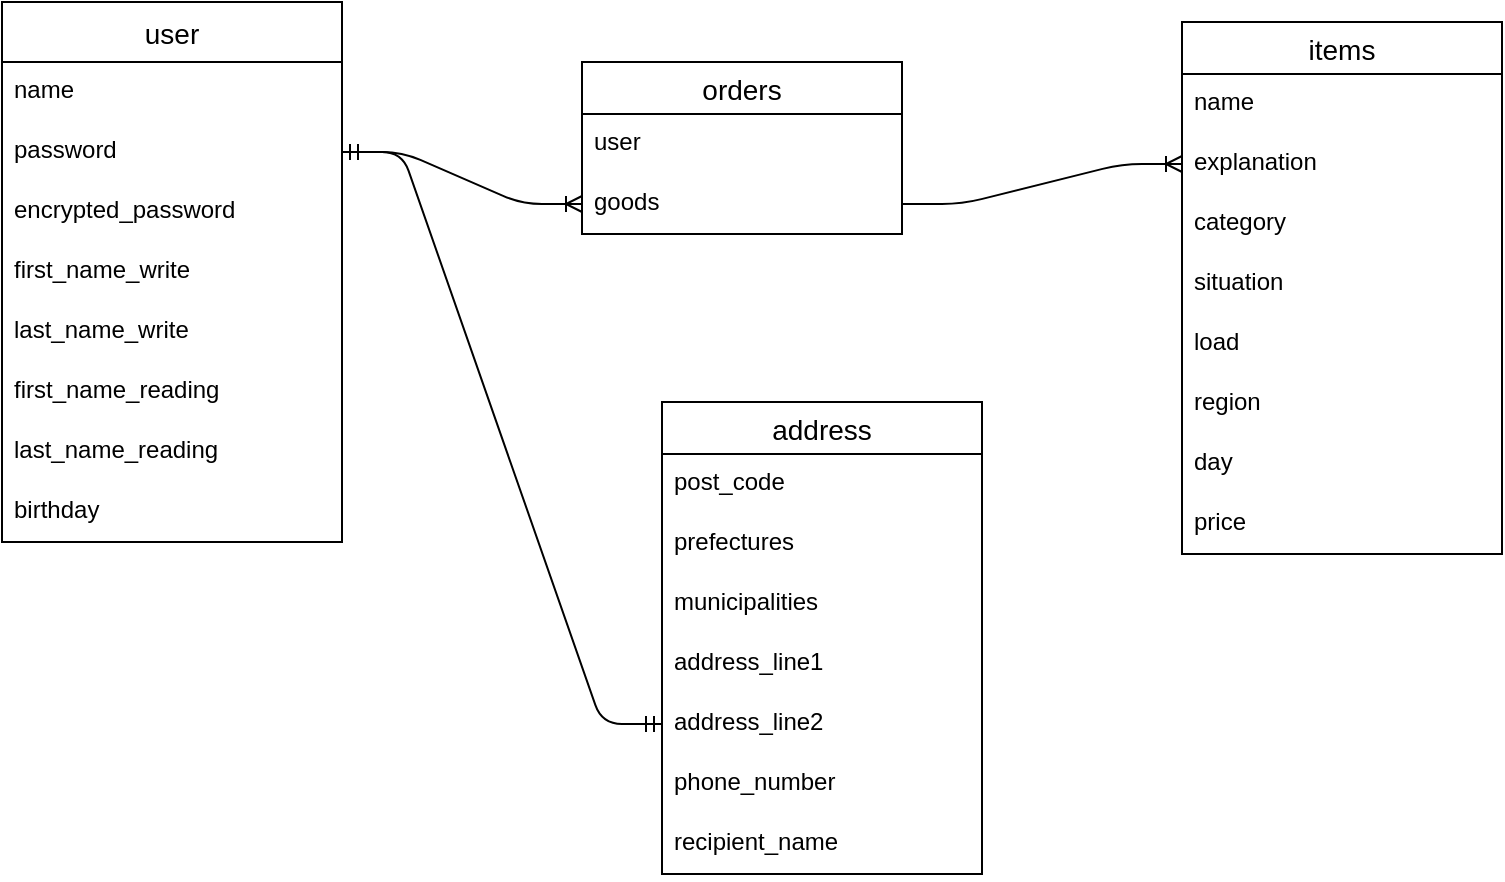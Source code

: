 <mxfile>
    <diagram id="3BfU7XlvlRBZM5sxZwcV" name="ページ1">
        <mxGraphModel dx="441" dy="779" grid="1" gridSize="10" guides="1" tooltips="1" connect="1" arrows="1" fold="1" page="1" pageScale="1" pageWidth="827" pageHeight="1169" math="0" shadow="0">
            <root>
                <mxCell id="0"/>
                <mxCell id="1" parent="0"/>
                <mxCell id="4Lga0W8iNUMcXAk7laAz-13" value="user" style="swimlane;fontStyle=0;childLayout=stackLayout;horizontal=1;startSize=30;horizontalStack=0;resizeParent=1;resizeParentMax=0;resizeLast=0;collapsible=1;marginBottom=0;align=center;fontSize=14;rotation=0;" parent="1" vertex="1">
                    <mxGeometry x="20" y="140" width="170" height="270" as="geometry">
                        <mxRectangle x="120" y="180" width="60" height="30" as="alternateBounds"/>
                    </mxGeometry>
                </mxCell>
                <mxCell id="4Lga0W8iNUMcXAk7laAz-14" value="name" style="text;strokeColor=none;fillColor=none;spacingLeft=4;spacingRight=4;overflow=hidden;rotatable=0;points=[[0,0.5],[1,0.5]];portConstraint=eastwest;fontSize=12;rotation=0;" parent="4Lga0W8iNUMcXAk7laAz-13" vertex="1">
                    <mxGeometry y="30" width="170" height="30" as="geometry"/>
                </mxCell>
                <mxCell id="4Lga0W8iNUMcXAk7laAz-15" value="password" style="text;strokeColor=none;fillColor=none;spacingLeft=4;spacingRight=4;overflow=hidden;rotatable=0;points=[[0,0.5],[1,0.5]];portConstraint=eastwest;fontSize=12;rotation=0;" parent="4Lga0W8iNUMcXAk7laAz-13" vertex="1">
                    <mxGeometry y="60" width="170" height="30" as="geometry"/>
                </mxCell>
                <mxCell id="4Lga0W8iNUMcXAk7laAz-16" value="encrypted_password&#10;" style="text;strokeColor=none;fillColor=none;spacingLeft=4;spacingRight=4;overflow=hidden;rotatable=0;points=[[0,0.5],[1,0.5]];portConstraint=eastwest;fontSize=12;" parent="4Lga0W8iNUMcXAk7laAz-13" vertex="1">
                    <mxGeometry y="90" width="170" height="30" as="geometry"/>
                </mxCell>
                <mxCell id="3" value="first_name_write " style="text;strokeColor=none;fillColor=none;spacingLeft=4;spacingRight=4;overflow=hidden;rotatable=0;points=[[0,0.5],[1,0.5]];portConstraint=eastwest;fontSize=12;" parent="4Lga0W8iNUMcXAk7laAz-13" vertex="1">
                    <mxGeometry y="120" width="170" height="30" as="geometry"/>
                </mxCell>
                <mxCell id="4" value="last_name_write " style="text;strokeColor=none;fillColor=none;spacingLeft=4;spacingRight=4;overflow=hidden;rotatable=0;points=[[0,0.5],[1,0.5]];portConstraint=eastwest;fontSize=12;" parent="4Lga0W8iNUMcXAk7laAz-13" vertex="1">
                    <mxGeometry y="150" width="170" height="30" as="geometry"/>
                </mxCell>
                <mxCell id="5" value="first_name_reading" style="text;strokeColor=none;fillColor=none;spacingLeft=4;spacingRight=4;overflow=hidden;rotatable=0;points=[[0,0.5],[1,0.5]];portConstraint=eastwest;fontSize=12;" parent="4Lga0W8iNUMcXAk7laAz-13" vertex="1">
                    <mxGeometry y="180" width="170" height="30" as="geometry"/>
                </mxCell>
                <mxCell id="6" value="last_name_reading" style="text;strokeColor=none;fillColor=none;spacingLeft=4;spacingRight=4;overflow=hidden;rotatable=0;points=[[0,0.5],[1,0.5]];portConstraint=eastwest;fontSize=12;" parent="4Lga0W8iNUMcXAk7laAz-13" vertex="1">
                    <mxGeometry y="210" width="170" height="30" as="geometry"/>
                </mxCell>
                <mxCell id="7" value="birthday" style="text;strokeColor=none;fillColor=none;spacingLeft=4;spacingRight=4;overflow=hidden;rotatable=0;points=[[0,0.5],[1,0.5]];portConstraint=eastwest;fontSize=12;" parent="4Lga0W8iNUMcXAk7laAz-13" vertex="1">
                    <mxGeometry y="240" width="170" height="30" as="geometry"/>
                </mxCell>
                <mxCell id="4Lga0W8iNUMcXAk7laAz-17" value="items" style="swimlane;fontStyle=0;childLayout=stackLayout;horizontal=1;startSize=26;horizontalStack=0;resizeParent=1;resizeParentMax=0;resizeLast=0;collapsible=1;marginBottom=0;align=center;fontSize=14;" parent="1" vertex="1">
                    <mxGeometry x="610" y="150" width="160" height="266" as="geometry"/>
                </mxCell>
                <mxCell id="4Lga0W8iNUMcXAk7laAz-18" value="name" style="text;strokeColor=none;fillColor=none;spacingLeft=4;spacingRight=4;overflow=hidden;rotatable=0;points=[[0,0.5],[1,0.5]];portConstraint=eastwest;fontSize=12;" parent="4Lga0W8iNUMcXAk7laAz-17" vertex="1">
                    <mxGeometry y="26" width="160" height="30" as="geometry"/>
                </mxCell>
                <mxCell id="4Lga0W8iNUMcXAk7laAz-20" value="explanation  " style="text;strokeColor=none;fillColor=none;spacingLeft=4;spacingRight=4;overflow=hidden;rotatable=0;points=[[0,0.5],[1,0.5]];portConstraint=eastwest;fontSize=12;" parent="4Lga0W8iNUMcXAk7laAz-17" vertex="1">
                    <mxGeometry y="56" width="160" height="30" as="geometry"/>
                </mxCell>
                <mxCell id="12" value="category " style="text;strokeColor=none;fillColor=none;spacingLeft=4;spacingRight=4;overflow=hidden;rotatable=0;points=[[0,0.5],[1,0.5]];portConstraint=eastwest;fontSize=12;" vertex="1" parent="4Lga0W8iNUMcXAk7laAz-17">
                    <mxGeometry y="86" width="160" height="30" as="geometry"/>
                </mxCell>
                <mxCell id="11" value="situation" style="text;strokeColor=none;fillColor=none;spacingLeft=4;spacingRight=4;overflow=hidden;rotatable=0;points=[[0,0.5],[1,0.5]];portConstraint=eastwest;fontSize=12;" vertex="1" parent="4Lga0W8iNUMcXAk7laAz-17">
                    <mxGeometry y="116" width="160" height="30" as="geometry"/>
                </mxCell>
                <mxCell id="13" value="load " style="text;strokeColor=none;fillColor=none;spacingLeft=4;spacingRight=4;overflow=hidden;rotatable=0;points=[[0,0.5],[1,0.5]];portConstraint=eastwest;fontSize=12;" vertex="1" parent="4Lga0W8iNUMcXAk7laAz-17">
                    <mxGeometry y="146" width="160" height="30" as="geometry"/>
                </mxCell>
                <mxCell id="15" value="region  " style="text;strokeColor=none;fillColor=none;spacingLeft=4;spacingRight=4;overflow=hidden;rotatable=0;points=[[0,0.5],[1,0.5]];portConstraint=eastwest;fontSize=12;" vertex="1" parent="4Lga0W8iNUMcXAk7laAz-17">
                    <mxGeometry y="176" width="160" height="30" as="geometry"/>
                </mxCell>
                <mxCell id="14" value="day " style="text;strokeColor=none;fillColor=none;spacingLeft=4;spacingRight=4;overflow=hidden;rotatable=0;points=[[0,0.5],[1,0.5]];portConstraint=eastwest;fontSize=12;" vertex="1" parent="4Lga0W8iNUMcXAk7laAz-17">
                    <mxGeometry y="206" width="160" height="30" as="geometry"/>
                </mxCell>
                <mxCell id="4Lga0W8iNUMcXAk7laAz-21" value="price" style="text;strokeColor=none;fillColor=none;spacingLeft=4;spacingRight=4;overflow=hidden;rotatable=0;points=[[0,0.5],[1,0.5]];portConstraint=eastwest;fontSize=12;" parent="4Lga0W8iNUMcXAk7laAz-17" vertex="1">
                    <mxGeometry y="236" width="160" height="30" as="geometry"/>
                </mxCell>
                <mxCell id="4Lga0W8iNUMcXAk7laAz-23" value="orders" style="swimlane;fontStyle=0;childLayout=stackLayout;horizontal=1;startSize=26;horizontalStack=0;resizeParent=1;resizeParentMax=0;resizeLast=0;collapsible=1;marginBottom=0;align=center;fontSize=14;" parent="1" vertex="1">
                    <mxGeometry x="310" y="170" width="160" height="86" as="geometry"/>
                </mxCell>
                <mxCell id="4Lga0W8iNUMcXAk7laAz-24" value="user" style="text;strokeColor=none;fillColor=none;spacingLeft=4;spacingRight=4;overflow=hidden;rotatable=0;points=[[0,0.5],[1,0.5]];portConstraint=eastwest;fontSize=12;" parent="4Lga0W8iNUMcXAk7laAz-23" vertex="1">
                    <mxGeometry y="26" width="160" height="30" as="geometry"/>
                </mxCell>
                <mxCell id="4Lga0W8iNUMcXAk7laAz-25" value="goods" style="text;strokeColor=none;fillColor=none;spacingLeft=4;spacingRight=4;overflow=hidden;rotatable=0;points=[[0,0.5],[1,0.5]];portConstraint=eastwest;fontSize=12;" parent="4Lga0W8iNUMcXAk7laAz-23" vertex="1">
                    <mxGeometry y="56" width="160" height="30" as="geometry"/>
                </mxCell>
                <mxCell id="4Lga0W8iNUMcXAk7laAz-27" value="address" style="swimlane;fontStyle=0;childLayout=stackLayout;horizontal=1;startSize=26;horizontalStack=0;resizeParent=1;resizeParentMax=0;resizeLast=0;collapsible=1;marginBottom=0;align=center;fontSize=14;" parent="1" vertex="1">
                    <mxGeometry x="350" y="340" width="160" height="236" as="geometry"/>
                </mxCell>
                <mxCell id="4Lga0W8iNUMcXAk7laAz-28" value="post_code" style="text;strokeColor=none;fillColor=none;spacingLeft=4;spacingRight=4;overflow=hidden;rotatable=0;points=[[0,0.5],[1,0.5]];portConstraint=eastwest;fontSize=12;" parent="4Lga0W8iNUMcXAk7laAz-27" vertex="1">
                    <mxGeometry y="26" width="160" height="30" as="geometry"/>
                </mxCell>
                <mxCell id="17" value="prefectures" style="text;strokeColor=none;fillColor=none;spacingLeft=4;spacingRight=4;overflow=hidden;rotatable=0;points=[[0,0.5],[1,0.5]];portConstraint=eastwest;fontSize=12;" vertex="1" parent="4Lga0W8iNUMcXAk7laAz-27">
                    <mxGeometry y="56" width="160" height="30" as="geometry"/>
                </mxCell>
                <mxCell id="16" value="municipalities" style="text;strokeColor=none;fillColor=none;spacingLeft=4;spacingRight=4;overflow=hidden;rotatable=0;points=[[0,0.5],[1,0.5]];portConstraint=eastwest;fontSize=12;" vertex="1" parent="4Lga0W8iNUMcXAk7laAz-27">
                    <mxGeometry y="86" width="160" height="30" as="geometry"/>
                </mxCell>
                <mxCell id="4Lga0W8iNUMcXAk7laAz-29" value="address_line1" style="text;strokeColor=none;fillColor=none;spacingLeft=4;spacingRight=4;overflow=hidden;rotatable=0;points=[[0,0.5],[1,0.5]];portConstraint=eastwest;fontSize=12;" parent="4Lga0W8iNUMcXAk7laAz-27" vertex="1">
                    <mxGeometry y="116" width="160" height="30" as="geometry"/>
                </mxCell>
                <mxCell id="4Lga0W8iNUMcXAk7laAz-30" value="address_line2 " style="text;strokeColor=none;fillColor=none;spacingLeft=4;spacingRight=4;overflow=hidden;rotatable=0;points=[[0,0.5],[1,0.5]];portConstraint=eastwest;fontSize=12;" parent="4Lga0W8iNUMcXAk7laAz-27" vertex="1">
                    <mxGeometry y="146" width="160" height="30" as="geometry"/>
                </mxCell>
                <mxCell id="4Lga0W8iNUMcXAk7laAz-31" value="phone_number " style="text;strokeColor=none;fillColor=none;spacingLeft=4;spacingRight=4;overflow=hidden;rotatable=0;points=[[0,0.5],[1,0.5]];portConstraint=eastwest;fontSize=12;" parent="4Lga0W8iNUMcXAk7laAz-27" vertex="1">
                    <mxGeometry y="176" width="160" height="30" as="geometry"/>
                </mxCell>
                <mxCell id="4Lga0W8iNUMcXAk7laAz-32" value="recipient_name" style="text;strokeColor=none;fillColor=none;spacingLeft=4;spacingRight=4;overflow=hidden;rotatable=0;points=[[0,0.5],[1,0.5]];portConstraint=eastwest;fontSize=12;" parent="4Lga0W8iNUMcXAk7laAz-27" vertex="1">
                    <mxGeometry y="206" width="160" height="30" as="geometry"/>
                </mxCell>
                <mxCell id="4Lga0W8iNUMcXAk7laAz-38" value="" style="edgeStyle=entityRelationEdgeStyle;fontSize=12;html=1;endArrow=ERoneToMany;exitX=1;exitY=0.5;exitDx=0;exitDy=0;entryX=0;entryY=0.5;entryDx=0;entryDy=0;" parent="1" source="4Lga0W8iNUMcXAk7laAz-15" target="4Lga0W8iNUMcXAk7laAz-25" edge="1">
                    <mxGeometry width="100" height="100" relative="1" as="geometry">
                        <mxPoint x="475" y="257.5" as="sourcePoint"/>
                        <mxPoint x="260" y="280" as="targetPoint"/>
                    </mxGeometry>
                </mxCell>
                <mxCell id="9" value="" style="edgeStyle=entityRelationEdgeStyle;fontSize=12;html=1;endArrow=ERmandOne;startArrow=ERmandOne;exitX=1;exitY=0.5;exitDx=0;exitDy=0;entryX=0;entryY=0.5;entryDx=0;entryDy=0;" parent="1" source="4Lga0W8iNUMcXAk7laAz-15" target="4Lga0W8iNUMcXAk7laAz-30" edge="1">
                    <mxGeometry width="100" height="100" relative="1" as="geometry">
                        <mxPoint x="250" y="570" as="sourcePoint"/>
                        <mxPoint x="350" y="470" as="targetPoint"/>
                    </mxGeometry>
                </mxCell>
                <mxCell id="10" value="" style="edgeStyle=entityRelationEdgeStyle;fontSize=12;html=1;endArrow=ERoneToMany;exitX=1;exitY=0.5;exitDx=0;exitDy=0;entryX=0;entryY=0.5;entryDx=0;entryDy=0;" parent="1" source="4Lga0W8iNUMcXAk7laAz-25" target="4Lga0W8iNUMcXAk7laAz-20" edge="1">
                    <mxGeometry width="100" height="100" relative="1" as="geometry">
                        <mxPoint x="510" y="570" as="sourcePoint"/>
                        <mxPoint x="560" y="240" as="targetPoint"/>
                    </mxGeometry>
                </mxCell>
            </root>
        </mxGraphModel>
    </diagram>
</mxfile>